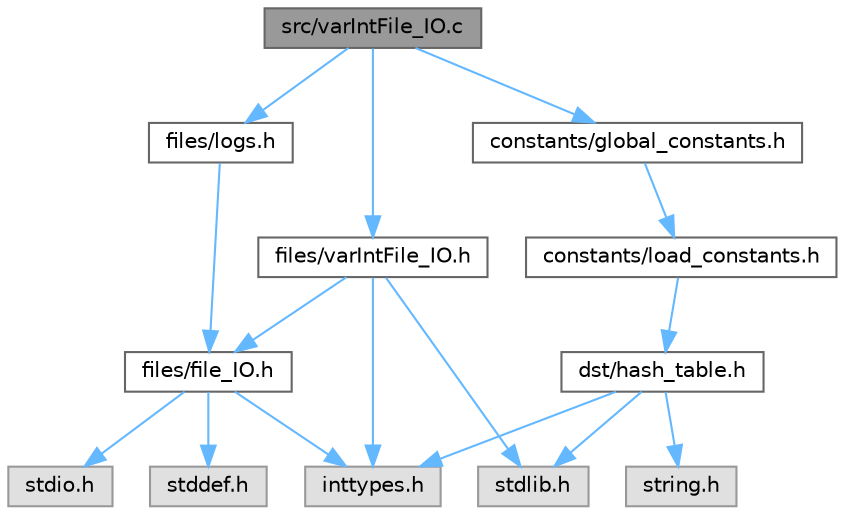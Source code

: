 digraph "src/varIntFile_IO.c"
{
 // LATEX_PDF_SIZE
  bgcolor="transparent";
  edge [fontname=Helvetica,fontsize=10,labelfontname=Helvetica,labelfontsize=10];
  node [fontname=Helvetica,fontsize=10,shape=box,height=0.2,width=0.4];
  Node1 [id="Node000001",label="src/varIntFile_IO.c",height=0.2,width=0.4,color="gray40", fillcolor="grey60", style="filled", fontcolor="black",tooltip=" "];
  Node1 -> Node2 [id="edge31_Node000001_Node000002",color="steelblue1",style="solid",tooltip=" "];
  Node2 [id="Node000002",label="files/varIntFile_IO.h",height=0.2,width=0.4,color="grey40", fillcolor="white", style="filled",URL="$d7/d06/a00131.html",tooltip="File Input/Output for Variable-Length Words."];
  Node2 -> Node3 [id="edge32_Node000002_Node000003",color="steelblue1",style="solid",tooltip=" "];
  Node3 [id="Node000003",label="inttypes.h",height=0.2,width=0.4,color="grey60", fillcolor="#E0E0E0", style="filled",tooltip=" "];
  Node2 -> Node4 [id="edge33_Node000002_Node000004",color="steelblue1",style="solid",tooltip=" "];
  Node4 [id="Node000004",label="stdlib.h",height=0.2,width=0.4,color="grey60", fillcolor="#E0E0E0", style="filled",tooltip=" "];
  Node2 -> Node5 [id="edge34_Node000002_Node000005",color="steelblue1",style="solid",tooltip=" "];
  Node5 [id="Node000005",label="files/file_IO.h",height=0.2,width=0.4,color="grey40", fillcolor="white", style="filled",URL="$df/dc8/a00122.html",tooltip=" "];
  Node5 -> Node3 [id="edge35_Node000005_Node000003",color="steelblue1",style="solid",tooltip=" "];
  Node5 -> Node6 [id="edge36_Node000005_Node000006",color="steelblue1",style="solid",tooltip=" "];
  Node6 [id="Node000006",label="stddef.h",height=0.2,width=0.4,color="grey60", fillcolor="#E0E0E0", style="filled",tooltip=" "];
  Node5 -> Node7 [id="edge37_Node000005_Node000007",color="steelblue1",style="solid",tooltip=" "];
  Node7 [id="Node000007",label="stdio.h",height=0.2,width=0.4,color="grey60", fillcolor="#E0E0E0", style="filled",tooltip=" "];
  Node1 -> Node8 [id="edge38_Node000001_Node000008",color="steelblue1",style="solid",tooltip=" "];
  Node8 [id="Node000008",label="files/logs.h",height=0.2,width=0.4,color="grey40", fillcolor="white", style="filled",URL="$de/d76/a00134.html",tooltip=" "];
  Node8 -> Node5 [id="edge39_Node000008_Node000005",color="steelblue1",style="solid",tooltip=" "];
  Node1 -> Node9 [id="edge40_Node000001_Node000009",color="steelblue1",style="solid",tooltip=" "];
  Node9 [id="Node000009",label="constants/global_constants.h",height=0.2,width=0.4,color="grey40", fillcolor="white", style="filled",URL="$d2/df5/a00137.html",tooltip=" "];
  Node9 -> Node10 [id="edge41_Node000009_Node000010",color="steelblue1",style="solid",tooltip=" "];
  Node10 [id="Node000010",label="constants/load_constants.h",height=0.2,width=0.4,color="grey40", fillcolor="white", style="filled",URL="$d7/dce/a00143.html",tooltip=" "];
  Node10 -> Node11 [id="edge42_Node000010_Node000011",color="steelblue1",style="solid",tooltip=" "];
  Node11 [id="Node000011",label="dst/hash_table.h",height=0.2,width=0.4,color="grey40", fillcolor="white", style="filled",URL="$df/d6a/a00119.html",tooltip=" "];
  Node11 -> Node4 [id="edge43_Node000011_Node000004",color="steelblue1",style="solid",tooltip=" "];
  Node11 -> Node3 [id="edge44_Node000011_Node000003",color="steelblue1",style="solid",tooltip=" "];
  Node11 -> Node12 [id="edge45_Node000011_Node000012",color="steelblue1",style="solid",tooltip=" "];
  Node12 [id="Node000012",label="string.h",height=0.2,width=0.4,color="grey60", fillcolor="#E0E0E0", style="filled",tooltip=" "];
}
